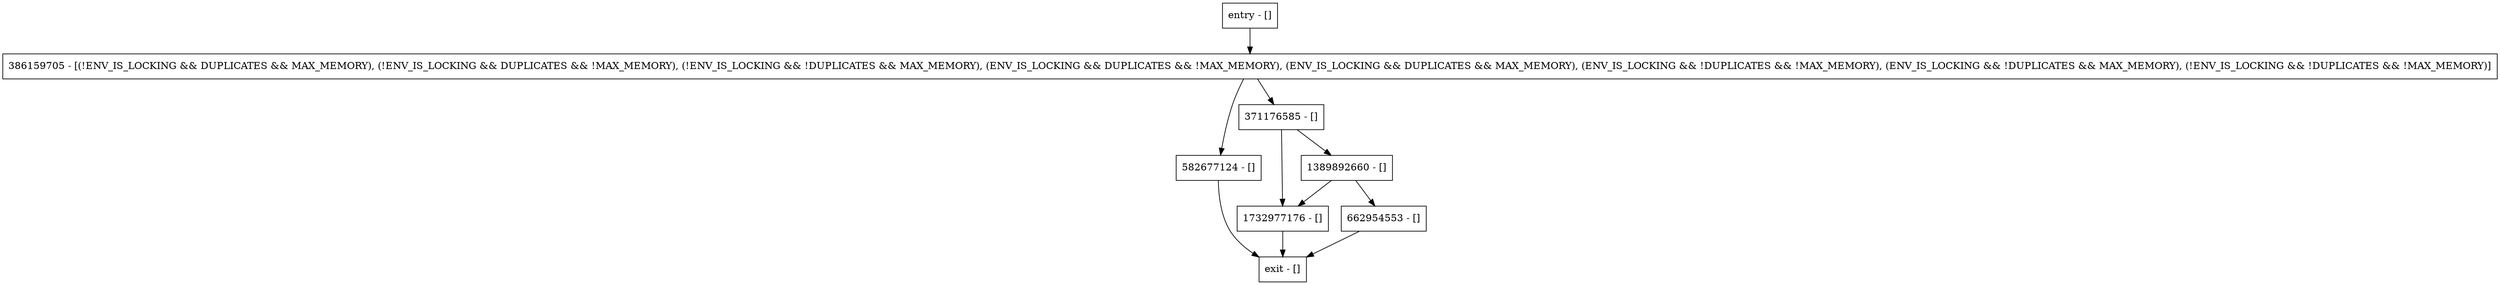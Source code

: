 digraph rootExists {
node [shape=record];
662954553 [label="662954553 - []"];
entry [label="entry - []"];
exit [label="exit - []"];
582677124 [label="582677124 - []"];
1732977176 [label="1732977176 - []"];
1389892660 [label="1389892660 - []"];
371176585 [label="371176585 - []"];
386159705 [label="386159705 - [(!ENV_IS_LOCKING && DUPLICATES && MAX_MEMORY), (!ENV_IS_LOCKING && DUPLICATES && !MAX_MEMORY), (!ENV_IS_LOCKING && !DUPLICATES && MAX_MEMORY), (ENV_IS_LOCKING && DUPLICATES && !MAX_MEMORY), (ENV_IS_LOCKING && DUPLICATES && MAX_MEMORY), (ENV_IS_LOCKING && !DUPLICATES && !MAX_MEMORY), (ENV_IS_LOCKING && !DUPLICATES && MAX_MEMORY), (!ENV_IS_LOCKING && !DUPLICATES && !MAX_MEMORY)]"];
entry;
exit;
662954553 -> exit;
entry -> 386159705;
582677124 -> exit;
1732977176 -> exit;
1389892660 -> 662954553;
1389892660 -> 1732977176;
371176585 -> 1732977176;
371176585 -> 1389892660;
386159705 -> 582677124;
386159705 -> 371176585;
}

